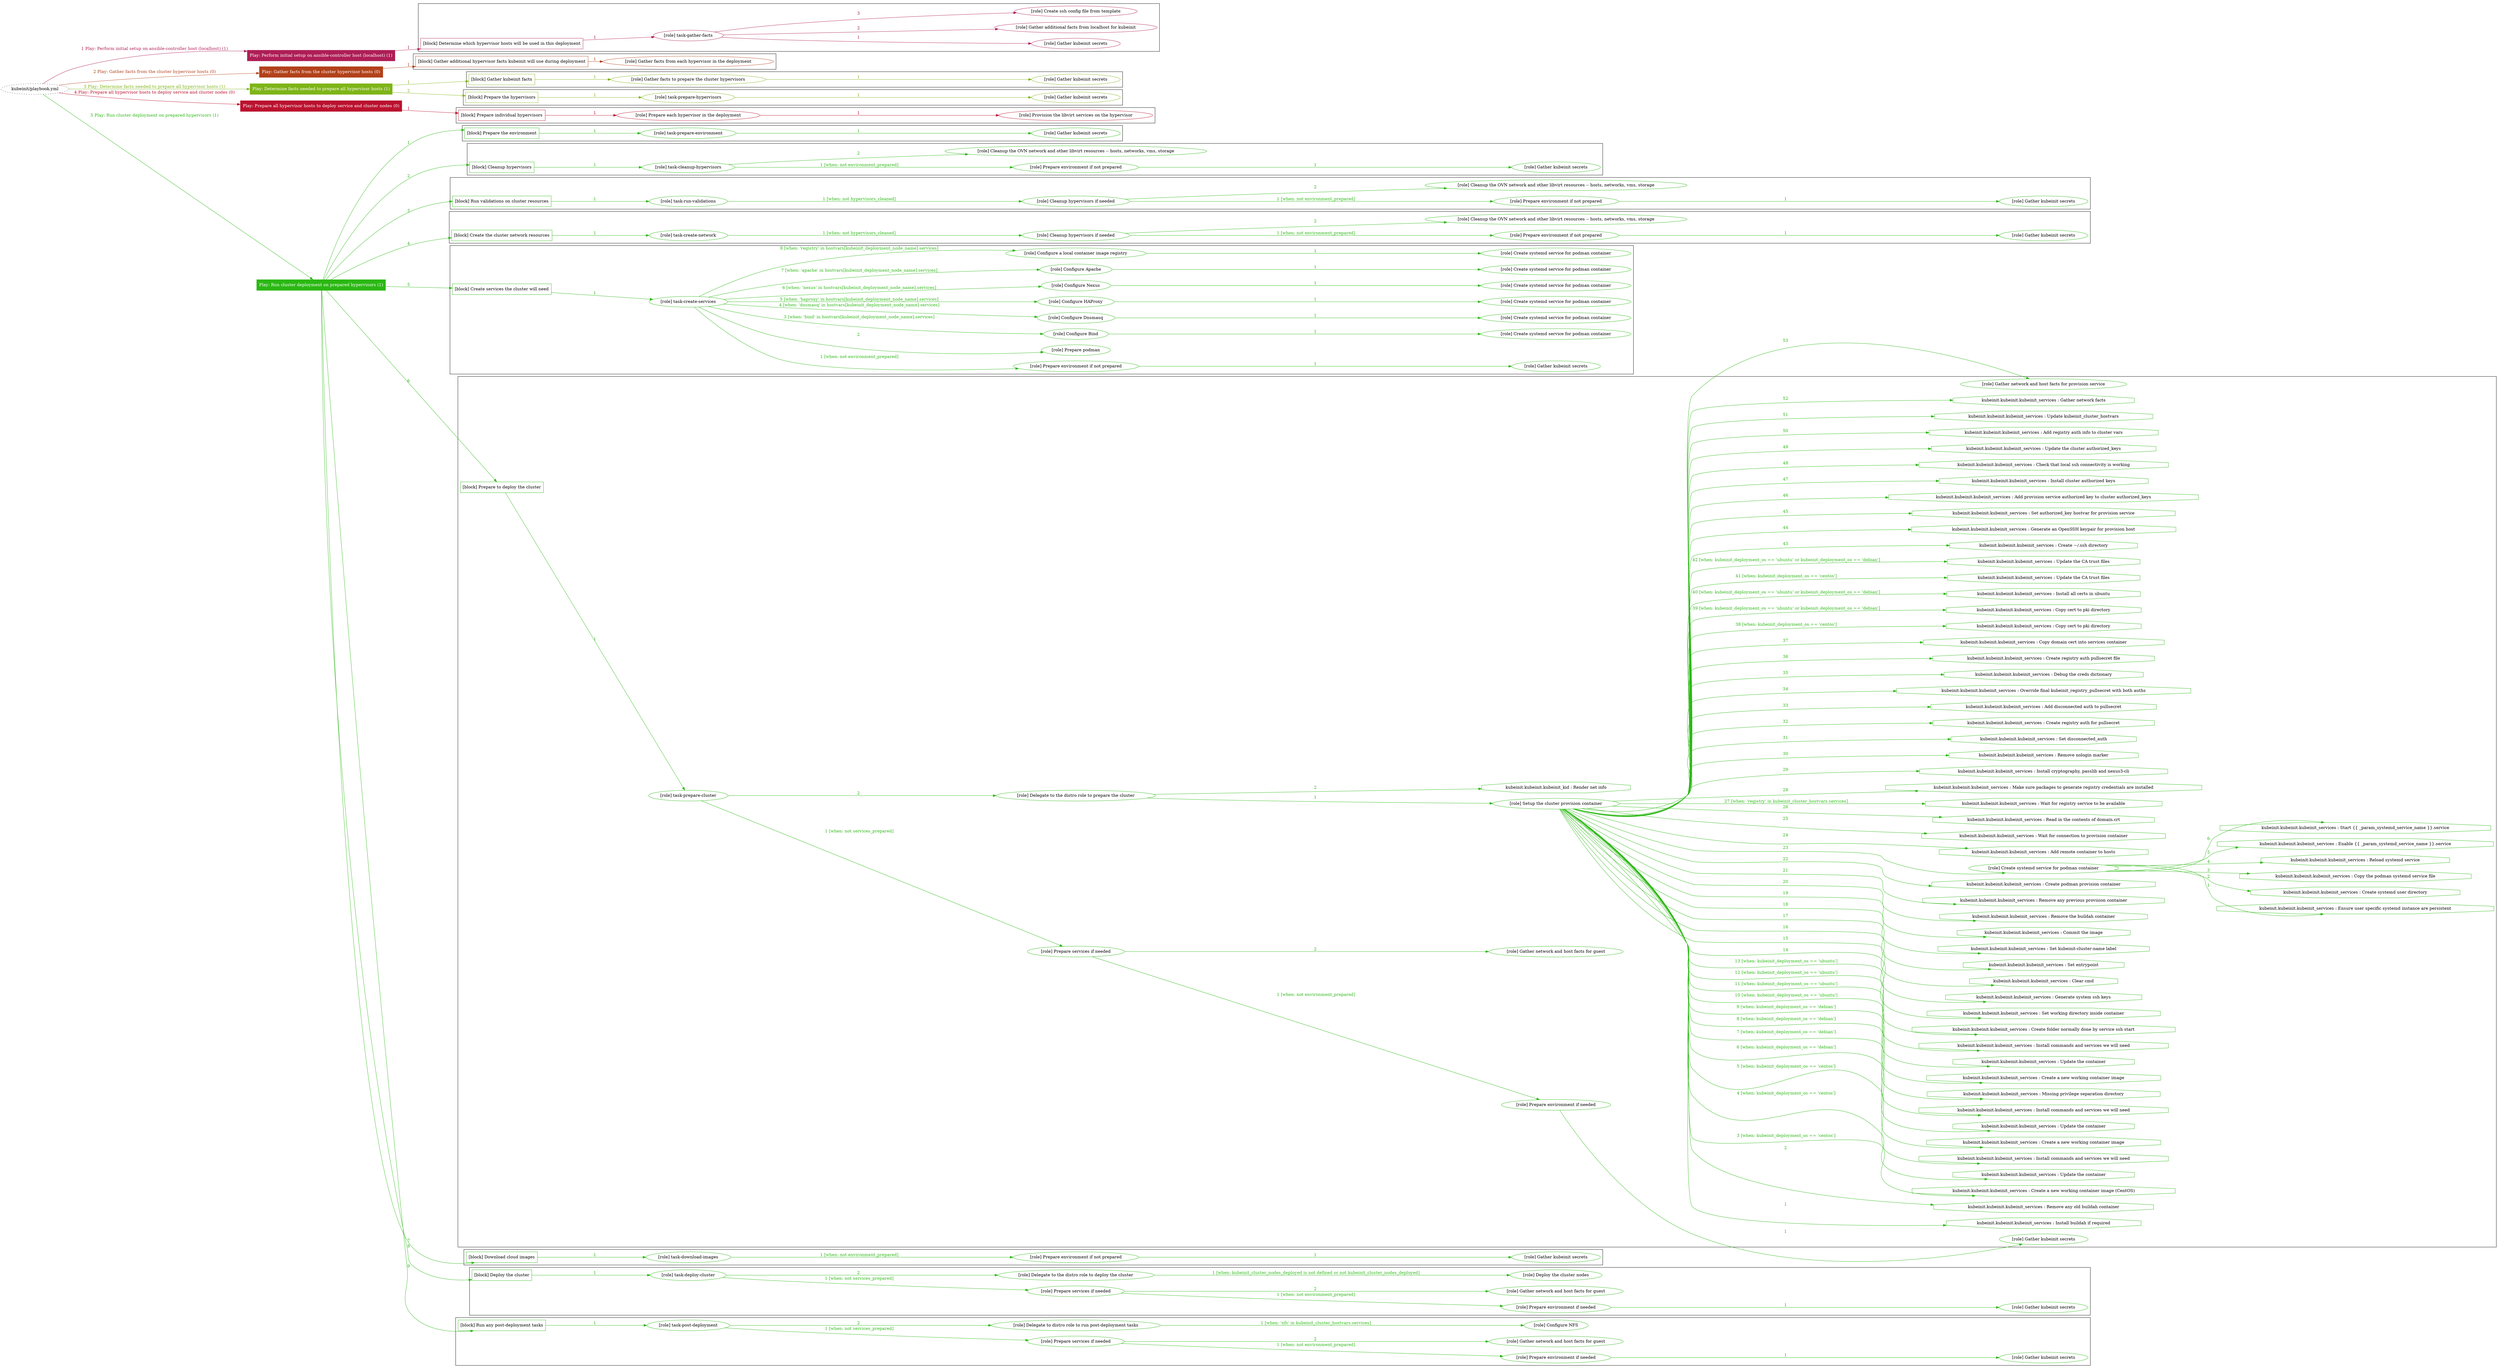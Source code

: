 digraph {
	graph [concentrate=true ordering=in rankdir=LR ratio=fill]
	edge [esep=5 sep=10]
	"kubeinit/playbook.yml" [URL="/home/runner/work/kubeinit/kubeinit/kubeinit/playbook.yml" id=playbook_9a3e9797 style=dotted]
	"kubeinit/playbook.yml" -> play_ae442689 [label="1 Play: Perform initial setup on ansible-controller host (localhost) (1)" color="#ae1e56" fontcolor="#ae1e56" id=edge_play_ae442689 labeltooltip="1 Play: Perform initial setup on ansible-controller host (localhost) (1)" tooltip="1 Play: Perform initial setup on ansible-controller host (localhost) (1)"]
	subgraph "Play: Perform initial setup on ansible-controller host (localhost) (1)" {
		play_ae442689 [label="Play: Perform initial setup on ansible-controller host (localhost) (1)" URL="/home/runner/work/kubeinit/kubeinit/kubeinit/playbook.yml" color="#ae1e56" fontcolor="#ffffff" id=play_ae442689 shape=box style=filled tooltip=localhost]
		play_ae442689 -> block_1857d3a8 [label=1 color="#ae1e56" fontcolor="#ae1e56" id=edge_block_1857d3a8 labeltooltip=1 tooltip=1]
		subgraph cluster_block_1857d3a8 {
			block_1857d3a8 [label="[block] Determine which hypervisor hosts will be used in this deployment" URL="/home/runner/work/kubeinit/kubeinit/kubeinit/playbook.yml" color="#ae1e56" id=block_1857d3a8 labeltooltip="Determine which hypervisor hosts will be used in this deployment" shape=box tooltip="Determine which hypervisor hosts will be used in this deployment"]
			block_1857d3a8 -> role_921d3499 [label="1 " color="#ae1e56" fontcolor="#ae1e56" id=edge_role_921d3499 labeltooltip="1 " tooltip="1 "]
			subgraph "task-gather-facts" {
				role_921d3499 [label="[role] task-gather-facts" URL="/home/runner/work/kubeinit/kubeinit/kubeinit/playbook.yml" color="#ae1e56" id=role_921d3499 tooltip="task-gather-facts"]
				role_921d3499 -> role_42094232 [label="1 " color="#ae1e56" fontcolor="#ae1e56" id=edge_role_42094232 labeltooltip="1 " tooltip="1 "]
				subgraph "Gather kubeinit secrets" {
					role_42094232 [label="[role] Gather kubeinit secrets" URL="/home/runner/.ansible/collections/ansible_collections/kubeinit/kubeinit/roles/kubeinit_prepare/tasks/build_hypervisors_group.yml" color="#ae1e56" id=role_42094232 tooltip="Gather kubeinit secrets"]
				}
				role_921d3499 -> role_12de5e47 [label="2 " color="#ae1e56" fontcolor="#ae1e56" id=edge_role_12de5e47 labeltooltip="2 " tooltip="2 "]
				subgraph "Gather additional facts from localhost for kubeinit" {
					role_12de5e47 [label="[role] Gather additional facts from localhost for kubeinit" URL="/home/runner/.ansible/collections/ansible_collections/kubeinit/kubeinit/roles/kubeinit_prepare/tasks/build_hypervisors_group.yml" color="#ae1e56" id=role_12de5e47 tooltip="Gather additional facts from localhost for kubeinit"]
				}
				role_921d3499 -> role_7946c4a6 [label="3 " color="#ae1e56" fontcolor="#ae1e56" id=edge_role_7946c4a6 labeltooltip="3 " tooltip="3 "]
				subgraph "Create ssh config file from template" {
					role_7946c4a6 [label="[role] Create ssh config file from template" URL="/home/runner/.ansible/collections/ansible_collections/kubeinit/kubeinit/roles/kubeinit_prepare/tasks/build_hypervisors_group.yml" color="#ae1e56" id=role_7946c4a6 tooltip="Create ssh config file from template"]
				}
			}
		}
	}
	"kubeinit/playbook.yml" -> play_d21beb8a [label="2 Play: Gather facts from the cluster hypervisor hosts (0)" color="#b2411a" fontcolor="#b2411a" id=edge_play_d21beb8a labeltooltip="2 Play: Gather facts from the cluster hypervisor hosts (0)" tooltip="2 Play: Gather facts from the cluster hypervisor hosts (0)"]
	subgraph "Play: Gather facts from the cluster hypervisor hosts (0)" {
		play_d21beb8a [label="Play: Gather facts from the cluster hypervisor hosts (0)" URL="/home/runner/work/kubeinit/kubeinit/kubeinit/playbook.yml" color="#b2411a" fontcolor="#ffffff" id=play_d21beb8a shape=box style=filled tooltip="Play: Gather facts from the cluster hypervisor hosts (0)"]
		play_d21beb8a -> block_fa56836f [label=1 color="#b2411a" fontcolor="#b2411a" id=edge_block_fa56836f labeltooltip=1 tooltip=1]
		subgraph cluster_block_fa56836f {
			block_fa56836f [label="[block] Gather additional hypervisor facts kubeinit will use during deployment" URL="/home/runner/work/kubeinit/kubeinit/kubeinit/playbook.yml" color="#b2411a" id=block_fa56836f labeltooltip="Gather additional hypervisor facts kubeinit will use during deployment" shape=box tooltip="Gather additional hypervisor facts kubeinit will use during deployment"]
			block_fa56836f -> role_78005138 [label="1 " color="#b2411a" fontcolor="#b2411a" id=edge_role_78005138 labeltooltip="1 " tooltip="1 "]
			subgraph "Gather facts from each hypervisor in the deployment" {
				role_78005138 [label="[role] Gather facts from each hypervisor in the deployment" URL="/home/runner/work/kubeinit/kubeinit/kubeinit/playbook.yml" color="#b2411a" id=role_78005138 tooltip="Gather facts from each hypervisor in the deployment"]
			}
		}
	}
	"kubeinit/playbook.yml" -> play_b221d236 [label="3 Play: Determine facts needed to prepare all hypervisor hosts (1)" color="#7eb418" fontcolor="#7eb418" id=edge_play_b221d236 labeltooltip="3 Play: Determine facts needed to prepare all hypervisor hosts (1)" tooltip="3 Play: Determine facts needed to prepare all hypervisor hosts (1)"]
	subgraph "Play: Determine facts needed to prepare all hypervisor hosts (1)" {
		play_b221d236 [label="Play: Determine facts needed to prepare all hypervisor hosts (1)" URL="/home/runner/work/kubeinit/kubeinit/kubeinit/playbook.yml" color="#7eb418" fontcolor="#ffffff" id=play_b221d236 shape=box style=filled tooltip=localhost]
		play_b221d236 -> block_3694477f [label=1 color="#7eb418" fontcolor="#7eb418" id=edge_block_3694477f labeltooltip=1 tooltip=1]
		subgraph cluster_block_3694477f {
			block_3694477f [label="[block] Gather kubeinit facts" URL="/home/runner/work/kubeinit/kubeinit/kubeinit/playbook.yml" color="#7eb418" id=block_3694477f labeltooltip="Gather kubeinit facts" shape=box tooltip="Gather kubeinit facts"]
			block_3694477f -> role_b3257b26 [label="1 " color="#7eb418" fontcolor="#7eb418" id=edge_role_b3257b26 labeltooltip="1 " tooltip="1 "]
			subgraph "Gather facts to prepare the cluster hypervisors" {
				role_b3257b26 [label="[role] Gather facts to prepare the cluster hypervisors" URL="/home/runner/work/kubeinit/kubeinit/kubeinit/playbook.yml" color="#7eb418" id=role_b3257b26 tooltip="Gather facts to prepare the cluster hypervisors"]
				role_b3257b26 -> role_d08962a0 [label="1 " color="#7eb418" fontcolor="#7eb418" id=edge_role_d08962a0 labeltooltip="1 " tooltip="1 "]
				subgraph "Gather kubeinit secrets" {
					role_d08962a0 [label="[role] Gather kubeinit secrets" URL="/home/runner/.ansible/collections/ansible_collections/kubeinit/kubeinit/roles/kubeinit_prepare/tasks/gather_kubeinit_facts.yml" color="#7eb418" id=role_d08962a0 tooltip="Gather kubeinit secrets"]
				}
			}
		}
		play_b221d236 -> block_1199cfb4 [label=2 color="#7eb418" fontcolor="#7eb418" id=edge_block_1199cfb4 labeltooltip=2 tooltip=2]
		subgraph cluster_block_1199cfb4 {
			block_1199cfb4 [label="[block] Prepare the hypervisors" URL="/home/runner/work/kubeinit/kubeinit/kubeinit/playbook.yml" color="#7eb418" id=block_1199cfb4 labeltooltip="Prepare the hypervisors" shape=box tooltip="Prepare the hypervisors"]
			block_1199cfb4 -> role_acacb7c0 [label="1 " color="#7eb418" fontcolor="#7eb418" id=edge_role_acacb7c0 labeltooltip="1 " tooltip="1 "]
			subgraph "task-prepare-hypervisors" {
				role_acacb7c0 [label="[role] task-prepare-hypervisors" URL="/home/runner/work/kubeinit/kubeinit/kubeinit/playbook.yml" color="#7eb418" id=role_acacb7c0 tooltip="task-prepare-hypervisors"]
				role_acacb7c0 -> role_0999c579 [label="1 " color="#7eb418" fontcolor="#7eb418" id=edge_role_0999c579 labeltooltip="1 " tooltip="1 "]
				subgraph "Gather kubeinit secrets" {
					role_0999c579 [label="[role] Gather kubeinit secrets" URL="/home/runner/.ansible/collections/ansible_collections/kubeinit/kubeinit/roles/kubeinit_prepare/tasks/gather_kubeinit_facts.yml" color="#7eb418" id=role_0999c579 tooltip="Gather kubeinit secrets"]
				}
			}
		}
	}
	"kubeinit/playbook.yml" -> play_aa630931 [label="4 Play: Prepare all hypervisor hosts to deploy service and cluster nodes (0)" color="#bb112e" fontcolor="#bb112e" id=edge_play_aa630931 labeltooltip="4 Play: Prepare all hypervisor hosts to deploy service and cluster nodes (0)" tooltip="4 Play: Prepare all hypervisor hosts to deploy service and cluster nodes (0)"]
	subgraph "Play: Prepare all hypervisor hosts to deploy service and cluster nodes (0)" {
		play_aa630931 [label="Play: Prepare all hypervisor hosts to deploy service and cluster nodes (0)" URL="/home/runner/work/kubeinit/kubeinit/kubeinit/playbook.yml" color="#bb112e" fontcolor="#ffffff" id=play_aa630931 shape=box style=filled tooltip="Play: Prepare all hypervisor hosts to deploy service and cluster nodes (0)"]
		play_aa630931 -> block_5b57b2ea [label=1 color="#bb112e" fontcolor="#bb112e" id=edge_block_5b57b2ea labeltooltip=1 tooltip=1]
		subgraph cluster_block_5b57b2ea {
			block_5b57b2ea [label="[block] Prepare individual hypervisors" URL="/home/runner/work/kubeinit/kubeinit/kubeinit/playbook.yml" color="#bb112e" id=block_5b57b2ea labeltooltip="Prepare individual hypervisors" shape=box tooltip="Prepare individual hypervisors"]
			block_5b57b2ea -> role_348f8e97 [label="1 " color="#bb112e" fontcolor="#bb112e" id=edge_role_348f8e97 labeltooltip="1 " tooltip="1 "]
			subgraph "Prepare each hypervisor in the deployment" {
				role_348f8e97 [label="[role] Prepare each hypervisor in the deployment" URL="/home/runner/work/kubeinit/kubeinit/kubeinit/playbook.yml" color="#bb112e" id=role_348f8e97 tooltip="Prepare each hypervisor in the deployment"]
				role_348f8e97 -> role_1bc97fbb [label="1 " color="#bb112e" fontcolor="#bb112e" id=edge_role_1bc97fbb labeltooltip="1 " tooltip="1 "]
				subgraph "Provision the libvirt services on the hypervisor" {
					role_1bc97fbb [label="[role] Provision the libvirt services on the hypervisor" URL="/home/runner/.ansible/collections/ansible_collections/kubeinit/kubeinit/roles/kubeinit_prepare/tasks/prepare_hypervisor.yml" color="#bb112e" id=role_1bc97fbb tooltip="Provision the libvirt services on the hypervisor"]
				}
			}
		}
	}
	"kubeinit/playbook.yml" -> play_73cdea4b [label="5 Play: Run cluster deployment on prepared hypervisors (1)" color="#2bb814" fontcolor="#2bb814" id=edge_play_73cdea4b labeltooltip="5 Play: Run cluster deployment on prepared hypervisors (1)" tooltip="5 Play: Run cluster deployment on prepared hypervisors (1)"]
	subgraph "Play: Run cluster deployment on prepared hypervisors (1)" {
		play_73cdea4b [label="Play: Run cluster deployment on prepared hypervisors (1)" URL="/home/runner/work/kubeinit/kubeinit/kubeinit/playbook.yml" color="#2bb814" fontcolor="#ffffff" id=play_73cdea4b shape=box style=filled tooltip=localhost]
		play_73cdea4b -> block_5d447f4f [label=1 color="#2bb814" fontcolor="#2bb814" id=edge_block_5d447f4f labeltooltip=1 tooltip=1]
		subgraph cluster_block_5d447f4f {
			block_5d447f4f [label="[block] Prepare the environment" URL="/home/runner/work/kubeinit/kubeinit/kubeinit/playbook.yml" color="#2bb814" id=block_5d447f4f labeltooltip="Prepare the environment" shape=box tooltip="Prepare the environment"]
			block_5d447f4f -> role_83679abe [label="1 " color="#2bb814" fontcolor="#2bb814" id=edge_role_83679abe labeltooltip="1 " tooltip="1 "]
			subgraph "task-prepare-environment" {
				role_83679abe [label="[role] task-prepare-environment" URL="/home/runner/work/kubeinit/kubeinit/kubeinit/playbook.yml" color="#2bb814" id=role_83679abe tooltip="task-prepare-environment"]
				role_83679abe -> role_54da4b06 [label="1 " color="#2bb814" fontcolor="#2bb814" id=edge_role_54da4b06 labeltooltip="1 " tooltip="1 "]
				subgraph "Gather kubeinit secrets" {
					role_54da4b06 [label="[role] Gather kubeinit secrets" URL="/home/runner/.ansible/collections/ansible_collections/kubeinit/kubeinit/roles/kubeinit_prepare/tasks/gather_kubeinit_facts.yml" color="#2bb814" id=role_54da4b06 tooltip="Gather kubeinit secrets"]
				}
			}
		}
		play_73cdea4b -> block_90ea8a03 [label=2 color="#2bb814" fontcolor="#2bb814" id=edge_block_90ea8a03 labeltooltip=2 tooltip=2]
		subgraph cluster_block_90ea8a03 {
			block_90ea8a03 [label="[block] Cleanup hypervisors" URL="/home/runner/work/kubeinit/kubeinit/kubeinit/playbook.yml" color="#2bb814" id=block_90ea8a03 labeltooltip="Cleanup hypervisors" shape=box tooltip="Cleanup hypervisors"]
			block_90ea8a03 -> role_4c91b8be [label="1 " color="#2bb814" fontcolor="#2bb814" id=edge_role_4c91b8be labeltooltip="1 " tooltip="1 "]
			subgraph "task-cleanup-hypervisors" {
				role_4c91b8be [label="[role] task-cleanup-hypervisors" URL="/home/runner/work/kubeinit/kubeinit/kubeinit/playbook.yml" color="#2bb814" id=role_4c91b8be tooltip="task-cleanup-hypervisors"]
				role_4c91b8be -> role_1c0cfeb0 [label="1 [when: not environment_prepared]" color="#2bb814" fontcolor="#2bb814" id=edge_role_1c0cfeb0 labeltooltip="1 [when: not environment_prepared]" tooltip="1 [when: not environment_prepared]"]
				subgraph "Prepare environment if not prepared" {
					role_1c0cfeb0 [label="[role] Prepare environment if not prepared" URL="/home/runner/.ansible/collections/ansible_collections/kubeinit/kubeinit/roles/kubeinit_prepare/tasks/cleanup_hypervisors.yml" color="#2bb814" id=role_1c0cfeb0 tooltip="Prepare environment if not prepared"]
					role_1c0cfeb0 -> role_faaa8884 [label="1 " color="#2bb814" fontcolor="#2bb814" id=edge_role_faaa8884 labeltooltip="1 " tooltip="1 "]
					subgraph "Gather kubeinit secrets" {
						role_faaa8884 [label="[role] Gather kubeinit secrets" URL="/home/runner/.ansible/collections/ansible_collections/kubeinit/kubeinit/roles/kubeinit_prepare/tasks/gather_kubeinit_facts.yml" color="#2bb814" id=role_faaa8884 tooltip="Gather kubeinit secrets"]
					}
				}
				role_4c91b8be -> role_2730f1d1 [label="2 " color="#2bb814" fontcolor="#2bb814" id=edge_role_2730f1d1 labeltooltip="2 " tooltip="2 "]
				subgraph "Cleanup the OVN network and other libvirt resources -- hosts, networks, vms, storage" {
					role_2730f1d1 [label="[role] Cleanup the OVN network and other libvirt resources -- hosts, networks, vms, storage" URL="/home/runner/.ansible/collections/ansible_collections/kubeinit/kubeinit/roles/kubeinit_prepare/tasks/cleanup_hypervisors.yml" color="#2bb814" id=role_2730f1d1 tooltip="Cleanup the OVN network and other libvirt resources -- hosts, networks, vms, storage"]
				}
			}
		}
		play_73cdea4b -> block_af28be20 [label=3 color="#2bb814" fontcolor="#2bb814" id=edge_block_af28be20 labeltooltip=3 tooltip=3]
		subgraph cluster_block_af28be20 {
			block_af28be20 [label="[block] Run validations on cluster resources" URL="/home/runner/work/kubeinit/kubeinit/kubeinit/playbook.yml" color="#2bb814" id=block_af28be20 labeltooltip="Run validations on cluster resources" shape=box tooltip="Run validations on cluster resources"]
			block_af28be20 -> role_781a73b2 [label="1 " color="#2bb814" fontcolor="#2bb814" id=edge_role_781a73b2 labeltooltip="1 " tooltip="1 "]
			subgraph "task-run-validations" {
				role_781a73b2 [label="[role] task-run-validations" URL="/home/runner/work/kubeinit/kubeinit/kubeinit/playbook.yml" color="#2bb814" id=role_781a73b2 tooltip="task-run-validations"]
				role_781a73b2 -> role_11c8f9fc [label="1 [when: not hypervisors_cleaned]" color="#2bb814" fontcolor="#2bb814" id=edge_role_11c8f9fc labeltooltip="1 [when: not hypervisors_cleaned]" tooltip="1 [when: not hypervisors_cleaned]"]
				subgraph "Cleanup hypervisors if needed" {
					role_11c8f9fc [label="[role] Cleanup hypervisors if needed" URL="/home/runner/.ansible/collections/ansible_collections/kubeinit/kubeinit/roles/kubeinit_validations/tasks/main.yml" color="#2bb814" id=role_11c8f9fc tooltip="Cleanup hypervisors if needed"]
					role_11c8f9fc -> role_941aed0d [label="1 [when: not environment_prepared]" color="#2bb814" fontcolor="#2bb814" id=edge_role_941aed0d labeltooltip="1 [when: not environment_prepared]" tooltip="1 [when: not environment_prepared]"]
					subgraph "Prepare environment if not prepared" {
						role_941aed0d [label="[role] Prepare environment if not prepared" URL="/home/runner/.ansible/collections/ansible_collections/kubeinit/kubeinit/roles/kubeinit_prepare/tasks/cleanup_hypervisors.yml" color="#2bb814" id=role_941aed0d tooltip="Prepare environment if not prepared"]
						role_941aed0d -> role_d531f507 [label="1 " color="#2bb814" fontcolor="#2bb814" id=edge_role_d531f507 labeltooltip="1 " tooltip="1 "]
						subgraph "Gather kubeinit secrets" {
							role_d531f507 [label="[role] Gather kubeinit secrets" URL="/home/runner/.ansible/collections/ansible_collections/kubeinit/kubeinit/roles/kubeinit_prepare/tasks/gather_kubeinit_facts.yml" color="#2bb814" id=role_d531f507 tooltip="Gather kubeinit secrets"]
						}
					}
					role_11c8f9fc -> role_257d37be [label="2 " color="#2bb814" fontcolor="#2bb814" id=edge_role_257d37be labeltooltip="2 " tooltip="2 "]
					subgraph "Cleanup the OVN network and other libvirt resources -- hosts, networks, vms, storage" {
						role_257d37be [label="[role] Cleanup the OVN network and other libvirt resources -- hosts, networks, vms, storage" URL="/home/runner/.ansible/collections/ansible_collections/kubeinit/kubeinit/roles/kubeinit_prepare/tasks/cleanup_hypervisors.yml" color="#2bb814" id=role_257d37be tooltip="Cleanup the OVN network and other libvirt resources -- hosts, networks, vms, storage"]
					}
				}
			}
		}
		play_73cdea4b -> block_825cd37e [label=4 color="#2bb814" fontcolor="#2bb814" id=edge_block_825cd37e labeltooltip=4 tooltip=4]
		subgraph cluster_block_825cd37e {
			block_825cd37e [label="[block] Create the cluster network resources" URL="/home/runner/work/kubeinit/kubeinit/kubeinit/playbook.yml" color="#2bb814" id=block_825cd37e labeltooltip="Create the cluster network resources" shape=box tooltip="Create the cluster network resources"]
			block_825cd37e -> role_21a2fd4d [label="1 " color="#2bb814" fontcolor="#2bb814" id=edge_role_21a2fd4d labeltooltip="1 " tooltip="1 "]
			subgraph "task-create-network" {
				role_21a2fd4d [label="[role] task-create-network" URL="/home/runner/work/kubeinit/kubeinit/kubeinit/playbook.yml" color="#2bb814" id=role_21a2fd4d tooltip="task-create-network"]
				role_21a2fd4d -> role_11e38fa8 [label="1 [when: not hypervisors_cleaned]" color="#2bb814" fontcolor="#2bb814" id=edge_role_11e38fa8 labeltooltip="1 [when: not hypervisors_cleaned]" tooltip="1 [when: not hypervisors_cleaned]"]
				subgraph "Cleanup hypervisors if needed" {
					role_11e38fa8 [label="[role] Cleanup hypervisors if needed" URL="/home/runner/.ansible/collections/ansible_collections/kubeinit/kubeinit/roles/kubeinit_libvirt/tasks/create_network.yml" color="#2bb814" id=role_11e38fa8 tooltip="Cleanup hypervisors if needed"]
					role_11e38fa8 -> role_42e7fe1d [label="1 [when: not environment_prepared]" color="#2bb814" fontcolor="#2bb814" id=edge_role_42e7fe1d labeltooltip="1 [when: not environment_prepared]" tooltip="1 [when: not environment_prepared]"]
					subgraph "Prepare environment if not prepared" {
						role_42e7fe1d [label="[role] Prepare environment if not prepared" URL="/home/runner/.ansible/collections/ansible_collections/kubeinit/kubeinit/roles/kubeinit_prepare/tasks/cleanup_hypervisors.yml" color="#2bb814" id=role_42e7fe1d tooltip="Prepare environment if not prepared"]
						role_42e7fe1d -> role_999bd81b [label="1 " color="#2bb814" fontcolor="#2bb814" id=edge_role_999bd81b labeltooltip="1 " tooltip="1 "]
						subgraph "Gather kubeinit secrets" {
							role_999bd81b [label="[role] Gather kubeinit secrets" URL="/home/runner/.ansible/collections/ansible_collections/kubeinit/kubeinit/roles/kubeinit_prepare/tasks/gather_kubeinit_facts.yml" color="#2bb814" id=role_999bd81b tooltip="Gather kubeinit secrets"]
						}
					}
					role_11e38fa8 -> role_a05db675 [label="2 " color="#2bb814" fontcolor="#2bb814" id=edge_role_a05db675 labeltooltip="2 " tooltip="2 "]
					subgraph "Cleanup the OVN network and other libvirt resources -- hosts, networks, vms, storage" {
						role_a05db675 [label="[role] Cleanup the OVN network and other libvirt resources -- hosts, networks, vms, storage" URL="/home/runner/.ansible/collections/ansible_collections/kubeinit/kubeinit/roles/kubeinit_prepare/tasks/cleanup_hypervisors.yml" color="#2bb814" id=role_a05db675 tooltip="Cleanup the OVN network and other libvirt resources -- hosts, networks, vms, storage"]
					}
				}
			}
		}
		play_73cdea4b -> block_6b4de409 [label=5 color="#2bb814" fontcolor="#2bb814" id=edge_block_6b4de409 labeltooltip=5 tooltip=5]
		subgraph cluster_block_6b4de409 {
			block_6b4de409 [label="[block] Create services the cluster will need" URL="/home/runner/work/kubeinit/kubeinit/kubeinit/playbook.yml" color="#2bb814" id=block_6b4de409 labeltooltip="Create services the cluster will need" shape=box tooltip="Create services the cluster will need"]
			block_6b4de409 -> role_238e23e9 [label="1 " color="#2bb814" fontcolor="#2bb814" id=edge_role_238e23e9 labeltooltip="1 " tooltip="1 "]
			subgraph "task-create-services" {
				role_238e23e9 [label="[role] task-create-services" URL="/home/runner/work/kubeinit/kubeinit/kubeinit/playbook.yml" color="#2bb814" id=role_238e23e9 tooltip="task-create-services"]
				role_238e23e9 -> role_37e4f458 [label="1 [when: not environment_prepared]" color="#2bb814" fontcolor="#2bb814" id=edge_role_37e4f458 labeltooltip="1 [when: not environment_prepared]" tooltip="1 [when: not environment_prepared]"]
				subgraph "Prepare environment if not prepared" {
					role_37e4f458 [label="[role] Prepare environment if not prepared" URL="/home/runner/.ansible/collections/ansible_collections/kubeinit/kubeinit/roles/kubeinit_services/tasks/main.yml" color="#2bb814" id=role_37e4f458 tooltip="Prepare environment if not prepared"]
					role_37e4f458 -> role_424b51f8 [label="1 " color="#2bb814" fontcolor="#2bb814" id=edge_role_424b51f8 labeltooltip="1 " tooltip="1 "]
					subgraph "Gather kubeinit secrets" {
						role_424b51f8 [label="[role] Gather kubeinit secrets" URL="/home/runner/.ansible/collections/ansible_collections/kubeinit/kubeinit/roles/kubeinit_prepare/tasks/gather_kubeinit_facts.yml" color="#2bb814" id=role_424b51f8 tooltip="Gather kubeinit secrets"]
					}
				}
				role_238e23e9 -> role_e4c6643c [label="2 " color="#2bb814" fontcolor="#2bb814" id=edge_role_e4c6643c labeltooltip="2 " tooltip="2 "]
				subgraph "Prepare podman" {
					role_e4c6643c [label="[role] Prepare podman" URL="/home/runner/.ansible/collections/ansible_collections/kubeinit/kubeinit/roles/kubeinit_services/tasks/00_create_service_pod.yml" color="#2bb814" id=role_e4c6643c tooltip="Prepare podman"]
				}
				role_238e23e9 -> role_9758a594 [label="3 [when: 'bind' in hostvars[kubeinit_deployment_node_name].services]" color="#2bb814" fontcolor="#2bb814" id=edge_role_9758a594 labeltooltip="3 [when: 'bind' in hostvars[kubeinit_deployment_node_name].services]" tooltip="3 [when: 'bind' in hostvars[kubeinit_deployment_node_name].services]"]
				subgraph "Configure Bind" {
					role_9758a594 [label="[role] Configure Bind" URL="/home/runner/.ansible/collections/ansible_collections/kubeinit/kubeinit/roles/kubeinit_services/tasks/start_services_containers.yml" color="#2bb814" id=role_9758a594 tooltip="Configure Bind"]
					role_9758a594 -> role_8f5086c6 [label="1 " color="#2bb814" fontcolor="#2bb814" id=edge_role_8f5086c6 labeltooltip="1 " tooltip="1 "]
					subgraph "Create systemd service for podman container" {
						role_8f5086c6 [label="[role] Create systemd service for podman container" URL="/home/runner/.ansible/collections/ansible_collections/kubeinit/kubeinit/roles/kubeinit_bind/tasks/main.yml" color="#2bb814" id=role_8f5086c6 tooltip="Create systemd service for podman container"]
					}
				}
				role_238e23e9 -> role_40af5744 [label="4 [when: 'dnsmasq' in hostvars[kubeinit_deployment_node_name].services]" color="#2bb814" fontcolor="#2bb814" id=edge_role_40af5744 labeltooltip="4 [when: 'dnsmasq' in hostvars[kubeinit_deployment_node_name].services]" tooltip="4 [when: 'dnsmasq' in hostvars[kubeinit_deployment_node_name].services]"]
				subgraph "Configure Dnsmasq" {
					role_40af5744 [label="[role] Configure Dnsmasq" URL="/home/runner/.ansible/collections/ansible_collections/kubeinit/kubeinit/roles/kubeinit_services/tasks/start_services_containers.yml" color="#2bb814" id=role_40af5744 tooltip="Configure Dnsmasq"]
					role_40af5744 -> role_874319a3 [label="1 " color="#2bb814" fontcolor="#2bb814" id=edge_role_874319a3 labeltooltip="1 " tooltip="1 "]
					subgraph "Create systemd service for podman container" {
						role_874319a3 [label="[role] Create systemd service for podman container" URL="/home/runner/.ansible/collections/ansible_collections/kubeinit/kubeinit/roles/kubeinit_dnsmasq/tasks/main.yml" color="#2bb814" id=role_874319a3 tooltip="Create systemd service for podman container"]
					}
				}
				role_238e23e9 -> role_1b6e295b [label="5 [when: 'haproxy' in hostvars[kubeinit_deployment_node_name].services]" color="#2bb814" fontcolor="#2bb814" id=edge_role_1b6e295b labeltooltip="5 [when: 'haproxy' in hostvars[kubeinit_deployment_node_name].services]" tooltip="5 [when: 'haproxy' in hostvars[kubeinit_deployment_node_name].services]"]
				subgraph "Configure HAProxy" {
					role_1b6e295b [label="[role] Configure HAProxy" URL="/home/runner/.ansible/collections/ansible_collections/kubeinit/kubeinit/roles/kubeinit_services/tasks/start_services_containers.yml" color="#2bb814" id=role_1b6e295b tooltip="Configure HAProxy"]
					role_1b6e295b -> role_30b19a65 [label="1 " color="#2bb814" fontcolor="#2bb814" id=edge_role_30b19a65 labeltooltip="1 " tooltip="1 "]
					subgraph "Create systemd service for podman container" {
						role_30b19a65 [label="[role] Create systemd service for podman container" URL="/home/runner/.ansible/collections/ansible_collections/kubeinit/kubeinit/roles/kubeinit_haproxy/tasks/main.yml" color="#2bb814" id=role_30b19a65 tooltip="Create systemd service for podman container"]
					}
				}
				role_238e23e9 -> role_f0333707 [label="6 [when: 'nexus' in hostvars[kubeinit_deployment_node_name].services]" color="#2bb814" fontcolor="#2bb814" id=edge_role_f0333707 labeltooltip="6 [when: 'nexus' in hostvars[kubeinit_deployment_node_name].services]" tooltip="6 [when: 'nexus' in hostvars[kubeinit_deployment_node_name].services]"]
				subgraph "Configure Nexus" {
					role_f0333707 [label="[role] Configure Nexus" URL="/home/runner/.ansible/collections/ansible_collections/kubeinit/kubeinit/roles/kubeinit_services/tasks/start_services_containers.yml" color="#2bb814" id=role_f0333707 tooltip="Configure Nexus"]
					role_f0333707 -> role_b38f2ed7 [label="1 " color="#2bb814" fontcolor="#2bb814" id=edge_role_b38f2ed7 labeltooltip="1 " tooltip="1 "]
					subgraph "Create systemd service for podman container" {
						role_b38f2ed7 [label="[role] Create systemd service for podman container" URL="/home/runner/.ansible/collections/ansible_collections/kubeinit/kubeinit/roles/kubeinit_nexus/tasks/main.yml" color="#2bb814" id=role_b38f2ed7 tooltip="Create systemd service for podman container"]
					}
				}
				role_238e23e9 -> role_b1822be2 [label="7 [when: 'apache' in hostvars[kubeinit_deployment_node_name].services]" color="#2bb814" fontcolor="#2bb814" id=edge_role_b1822be2 labeltooltip="7 [when: 'apache' in hostvars[kubeinit_deployment_node_name].services]" tooltip="7 [when: 'apache' in hostvars[kubeinit_deployment_node_name].services]"]
				subgraph "Configure Apache" {
					role_b1822be2 [label="[role] Configure Apache" URL="/home/runner/.ansible/collections/ansible_collections/kubeinit/kubeinit/roles/kubeinit_services/tasks/start_services_containers.yml" color="#2bb814" id=role_b1822be2 tooltip="Configure Apache"]
					role_b1822be2 -> role_b1cad019 [label="1 " color="#2bb814" fontcolor="#2bb814" id=edge_role_b1cad019 labeltooltip="1 " tooltip="1 "]
					subgraph "Create systemd service for podman container" {
						role_b1cad019 [label="[role] Create systemd service for podman container" URL="/home/runner/.ansible/collections/ansible_collections/kubeinit/kubeinit/roles/kubeinit_apache/tasks/main.yml" color="#2bb814" id=role_b1cad019 tooltip="Create systemd service for podman container"]
					}
				}
				role_238e23e9 -> role_9275c500 [label="8 [when: 'registry' in hostvars[kubeinit_deployment_node_name].services]" color="#2bb814" fontcolor="#2bb814" id=edge_role_9275c500 labeltooltip="8 [when: 'registry' in hostvars[kubeinit_deployment_node_name].services]" tooltip="8 [when: 'registry' in hostvars[kubeinit_deployment_node_name].services]"]
				subgraph "Configure a local container image registry" {
					role_9275c500 [label="[role] Configure a local container image registry" URL="/home/runner/.ansible/collections/ansible_collections/kubeinit/kubeinit/roles/kubeinit_services/tasks/start_services_containers.yml" color="#2bb814" id=role_9275c500 tooltip="Configure a local container image registry"]
					role_9275c500 -> role_6876cbac [label="1 " color="#2bb814" fontcolor="#2bb814" id=edge_role_6876cbac labeltooltip="1 " tooltip="1 "]
					subgraph "Create systemd service for podman container" {
						role_6876cbac [label="[role] Create systemd service for podman container" URL="/home/runner/.ansible/collections/ansible_collections/kubeinit/kubeinit/roles/kubeinit_registry/tasks/main.yml" color="#2bb814" id=role_6876cbac tooltip="Create systemd service for podman container"]
					}
				}
			}
		}
		play_73cdea4b -> block_5c87c107 [label=6 color="#2bb814" fontcolor="#2bb814" id=edge_block_5c87c107 labeltooltip=6 tooltip=6]
		subgraph cluster_block_5c87c107 {
			block_5c87c107 [label="[block] Prepare to deploy the cluster" URL="/home/runner/work/kubeinit/kubeinit/kubeinit/playbook.yml" color="#2bb814" id=block_5c87c107 labeltooltip="Prepare to deploy the cluster" shape=box tooltip="Prepare to deploy the cluster"]
			block_5c87c107 -> role_6a9c24e4 [label="1 " color="#2bb814" fontcolor="#2bb814" id=edge_role_6a9c24e4 labeltooltip="1 " tooltip="1 "]
			subgraph "task-prepare-cluster" {
				role_6a9c24e4 [label="[role] task-prepare-cluster" URL="/home/runner/work/kubeinit/kubeinit/kubeinit/playbook.yml" color="#2bb814" id=role_6a9c24e4 tooltip="task-prepare-cluster"]
				role_6a9c24e4 -> role_05066d7b [label="1 [when: not services_prepared]" color="#2bb814" fontcolor="#2bb814" id=edge_role_05066d7b labeltooltip="1 [when: not services_prepared]" tooltip="1 [when: not services_prepared]"]
				subgraph "Prepare services if needed" {
					role_05066d7b [label="[role] Prepare services if needed" URL="/home/runner/.ansible/collections/ansible_collections/kubeinit/kubeinit/roles/kubeinit_prepare/tasks/prepare_cluster.yml" color="#2bb814" id=role_05066d7b tooltip="Prepare services if needed"]
					role_05066d7b -> role_a76a5835 [label="1 [when: not environment_prepared]" color="#2bb814" fontcolor="#2bb814" id=edge_role_a76a5835 labeltooltip="1 [when: not environment_prepared]" tooltip="1 [when: not environment_prepared]"]
					subgraph "Prepare environment if needed" {
						role_a76a5835 [label="[role] Prepare environment if needed" URL="/home/runner/.ansible/collections/ansible_collections/kubeinit/kubeinit/roles/kubeinit_services/tasks/prepare_services.yml" color="#2bb814" id=role_a76a5835 tooltip="Prepare environment if needed"]
						role_a76a5835 -> role_d5e27580 [label="1 " color="#2bb814" fontcolor="#2bb814" id=edge_role_d5e27580 labeltooltip="1 " tooltip="1 "]
						subgraph "Gather kubeinit secrets" {
							role_d5e27580 [label="[role] Gather kubeinit secrets" URL="/home/runner/.ansible/collections/ansible_collections/kubeinit/kubeinit/roles/kubeinit_prepare/tasks/gather_kubeinit_facts.yml" color="#2bb814" id=role_d5e27580 tooltip="Gather kubeinit secrets"]
						}
					}
					role_05066d7b -> role_702c183e [label="2 " color="#2bb814" fontcolor="#2bb814" id=edge_role_702c183e labeltooltip="2 " tooltip="2 "]
					subgraph "Gather network and host facts for guest" {
						role_702c183e [label="[role] Gather network and host facts for guest" URL="/home/runner/.ansible/collections/ansible_collections/kubeinit/kubeinit/roles/kubeinit_services/tasks/prepare_services.yml" color="#2bb814" id=role_702c183e tooltip="Gather network and host facts for guest"]
					}
				}
				role_6a9c24e4 -> role_36eda987 [label="2 " color="#2bb814" fontcolor="#2bb814" id=edge_role_36eda987 labeltooltip="2 " tooltip="2 "]
				subgraph "Delegate to the distro role to prepare the cluster" {
					role_36eda987 [label="[role] Delegate to the distro role to prepare the cluster" URL="/home/runner/.ansible/collections/ansible_collections/kubeinit/kubeinit/roles/kubeinit_prepare/tasks/prepare_cluster.yml" color="#2bb814" id=role_36eda987 tooltip="Delegate to the distro role to prepare the cluster"]
					role_36eda987 -> role_3e141e62 [label="1 " color="#2bb814" fontcolor="#2bb814" id=edge_role_3e141e62 labeltooltip="1 " tooltip="1 "]
					subgraph "Setup the cluster provision container" {
						role_3e141e62 [label="[role] Setup the cluster provision container" URL="/home/runner/.ansible/collections/ansible_collections/kubeinit/kubeinit/roles/kubeinit_kid/tasks/prepare_cluster.yml" color="#2bb814" id=role_3e141e62 tooltip="Setup the cluster provision container"]
						task_26dac21a [label="kubeinit.kubeinit.kubeinit_services : Install buildah if required" URL="/home/runner/.ansible/collections/ansible_collections/kubeinit/kubeinit/roles/kubeinit_services/tasks/create_provision_container.yml" color="#2bb814" id=task_26dac21a shape=octagon tooltip="kubeinit.kubeinit.kubeinit_services : Install buildah if required"]
						role_3e141e62 -> task_26dac21a [label="1 " color="#2bb814" fontcolor="#2bb814" id=edge_task_26dac21a labeltooltip="1 " tooltip="1 "]
						task_6cc31211 [label="kubeinit.kubeinit.kubeinit_services : Remove any old buildah container" URL="/home/runner/.ansible/collections/ansible_collections/kubeinit/kubeinit/roles/kubeinit_services/tasks/create_provision_container.yml" color="#2bb814" id=task_6cc31211 shape=octagon tooltip="kubeinit.kubeinit.kubeinit_services : Remove any old buildah container"]
						role_3e141e62 -> task_6cc31211 [label="2 " color="#2bb814" fontcolor="#2bb814" id=edge_task_6cc31211 labeltooltip="2 " tooltip="2 "]
						task_f87ad431 [label="kubeinit.kubeinit.kubeinit_services : Create a new working container image (CentOS)" URL="/home/runner/.ansible/collections/ansible_collections/kubeinit/kubeinit/roles/kubeinit_services/tasks/create_provision_container.yml" color="#2bb814" id=task_f87ad431 shape=octagon tooltip="kubeinit.kubeinit.kubeinit_services : Create a new working container image (CentOS)"]
						role_3e141e62 -> task_f87ad431 [label="3 [when: kubeinit_deployment_os == 'centos']" color="#2bb814" fontcolor="#2bb814" id=edge_task_f87ad431 labeltooltip="3 [when: kubeinit_deployment_os == 'centos']" tooltip="3 [when: kubeinit_deployment_os == 'centos']"]
						task_ee1a2f01 [label="kubeinit.kubeinit.kubeinit_services : Update the container" URL="/home/runner/.ansible/collections/ansible_collections/kubeinit/kubeinit/roles/kubeinit_services/tasks/create_provision_container.yml" color="#2bb814" id=task_ee1a2f01 shape=octagon tooltip="kubeinit.kubeinit.kubeinit_services : Update the container"]
						role_3e141e62 -> task_ee1a2f01 [label="4 [when: kubeinit_deployment_os == 'centos']" color="#2bb814" fontcolor="#2bb814" id=edge_task_ee1a2f01 labeltooltip="4 [when: kubeinit_deployment_os == 'centos']" tooltip="4 [when: kubeinit_deployment_os == 'centos']"]
						task_922f18fb [label="kubeinit.kubeinit.kubeinit_services : Install commands and services we will need" URL="/home/runner/.ansible/collections/ansible_collections/kubeinit/kubeinit/roles/kubeinit_services/tasks/create_provision_container.yml" color="#2bb814" id=task_922f18fb shape=octagon tooltip="kubeinit.kubeinit.kubeinit_services : Install commands and services we will need"]
						role_3e141e62 -> task_922f18fb [label="5 [when: kubeinit_deployment_os == 'centos']" color="#2bb814" fontcolor="#2bb814" id=edge_task_922f18fb labeltooltip="5 [when: kubeinit_deployment_os == 'centos']" tooltip="5 [when: kubeinit_deployment_os == 'centos']"]
						task_2e1920e3 [label="kubeinit.kubeinit.kubeinit_services : Create a new working container image" URL="/home/runner/.ansible/collections/ansible_collections/kubeinit/kubeinit/roles/kubeinit_services/tasks/create_provision_container.yml" color="#2bb814" id=task_2e1920e3 shape=octagon tooltip="kubeinit.kubeinit.kubeinit_services : Create a new working container image"]
						role_3e141e62 -> task_2e1920e3 [label="6 [when: kubeinit_deployment_os == 'debian']" color="#2bb814" fontcolor="#2bb814" id=edge_task_2e1920e3 labeltooltip="6 [when: kubeinit_deployment_os == 'debian']" tooltip="6 [when: kubeinit_deployment_os == 'debian']"]
						task_b9aae4bc [label="kubeinit.kubeinit.kubeinit_services : Update the container" URL="/home/runner/.ansible/collections/ansible_collections/kubeinit/kubeinit/roles/kubeinit_services/tasks/create_provision_container.yml" color="#2bb814" id=task_b9aae4bc shape=octagon tooltip="kubeinit.kubeinit.kubeinit_services : Update the container"]
						role_3e141e62 -> task_b9aae4bc [label="7 [when: kubeinit_deployment_os == 'debian']" color="#2bb814" fontcolor="#2bb814" id=edge_task_b9aae4bc labeltooltip="7 [when: kubeinit_deployment_os == 'debian']" tooltip="7 [when: kubeinit_deployment_os == 'debian']"]
						task_60bb2aef [label="kubeinit.kubeinit.kubeinit_services : Install commands and services we will need" URL="/home/runner/.ansible/collections/ansible_collections/kubeinit/kubeinit/roles/kubeinit_services/tasks/create_provision_container.yml" color="#2bb814" id=task_60bb2aef shape=octagon tooltip="kubeinit.kubeinit.kubeinit_services : Install commands and services we will need"]
						role_3e141e62 -> task_60bb2aef [label="8 [when: kubeinit_deployment_os == 'debian']" color="#2bb814" fontcolor="#2bb814" id=edge_task_60bb2aef labeltooltip="8 [when: kubeinit_deployment_os == 'debian']" tooltip="8 [when: kubeinit_deployment_os == 'debian']"]
						task_f2540b07 [label="kubeinit.kubeinit.kubeinit_services : Missing privilege separation directory" URL="/home/runner/.ansible/collections/ansible_collections/kubeinit/kubeinit/roles/kubeinit_services/tasks/create_provision_container.yml" color="#2bb814" id=task_f2540b07 shape=octagon tooltip="kubeinit.kubeinit.kubeinit_services : Missing privilege separation directory"]
						role_3e141e62 -> task_f2540b07 [label="9 [when: kubeinit_deployment_os == 'debian']" color="#2bb814" fontcolor="#2bb814" id=edge_task_f2540b07 labeltooltip="9 [when: kubeinit_deployment_os == 'debian']" tooltip="9 [when: kubeinit_deployment_os == 'debian']"]
						task_2593207a [label="kubeinit.kubeinit.kubeinit_services : Create a new working container image" URL="/home/runner/.ansible/collections/ansible_collections/kubeinit/kubeinit/roles/kubeinit_services/tasks/create_provision_container.yml" color="#2bb814" id=task_2593207a shape=octagon tooltip="kubeinit.kubeinit.kubeinit_services : Create a new working container image"]
						role_3e141e62 -> task_2593207a [label="10 [when: kubeinit_deployment_os == 'ubuntu']" color="#2bb814" fontcolor="#2bb814" id=edge_task_2593207a labeltooltip="10 [when: kubeinit_deployment_os == 'ubuntu']" tooltip="10 [when: kubeinit_deployment_os == 'ubuntu']"]
						task_d41ca81a [label="kubeinit.kubeinit.kubeinit_services : Update the container" URL="/home/runner/.ansible/collections/ansible_collections/kubeinit/kubeinit/roles/kubeinit_services/tasks/create_provision_container.yml" color="#2bb814" id=task_d41ca81a shape=octagon tooltip="kubeinit.kubeinit.kubeinit_services : Update the container"]
						role_3e141e62 -> task_d41ca81a [label="11 [when: kubeinit_deployment_os == 'ubuntu']" color="#2bb814" fontcolor="#2bb814" id=edge_task_d41ca81a labeltooltip="11 [when: kubeinit_deployment_os == 'ubuntu']" tooltip="11 [when: kubeinit_deployment_os == 'ubuntu']"]
						task_e594c330 [label="kubeinit.kubeinit.kubeinit_services : Install commands and services we will need" URL="/home/runner/.ansible/collections/ansible_collections/kubeinit/kubeinit/roles/kubeinit_services/tasks/create_provision_container.yml" color="#2bb814" id=task_e594c330 shape=octagon tooltip="kubeinit.kubeinit.kubeinit_services : Install commands and services we will need"]
						role_3e141e62 -> task_e594c330 [label="12 [when: kubeinit_deployment_os == 'ubuntu']" color="#2bb814" fontcolor="#2bb814" id=edge_task_e594c330 labeltooltip="12 [when: kubeinit_deployment_os == 'ubuntu']" tooltip="12 [when: kubeinit_deployment_os == 'ubuntu']"]
						task_2c138f95 [label="kubeinit.kubeinit.kubeinit_services : Create folder normally done by service ssh start" URL="/home/runner/.ansible/collections/ansible_collections/kubeinit/kubeinit/roles/kubeinit_services/tasks/create_provision_container.yml" color="#2bb814" id=task_2c138f95 shape=octagon tooltip="kubeinit.kubeinit.kubeinit_services : Create folder normally done by service ssh start"]
						role_3e141e62 -> task_2c138f95 [label="13 [when: kubeinit_deployment_os == 'ubuntu']" color="#2bb814" fontcolor="#2bb814" id=edge_task_2c138f95 labeltooltip="13 [when: kubeinit_deployment_os == 'ubuntu']" tooltip="13 [when: kubeinit_deployment_os == 'ubuntu']"]
						task_1d233e51 [label="kubeinit.kubeinit.kubeinit_services : Set working directory inside container" URL="/home/runner/.ansible/collections/ansible_collections/kubeinit/kubeinit/roles/kubeinit_services/tasks/create_provision_container.yml" color="#2bb814" id=task_1d233e51 shape=octagon tooltip="kubeinit.kubeinit.kubeinit_services : Set working directory inside container"]
						role_3e141e62 -> task_1d233e51 [label="14 " color="#2bb814" fontcolor="#2bb814" id=edge_task_1d233e51 labeltooltip="14 " tooltip="14 "]
						task_5919bb91 [label="kubeinit.kubeinit.kubeinit_services : Generate system ssh keys" URL="/home/runner/.ansible/collections/ansible_collections/kubeinit/kubeinit/roles/kubeinit_services/tasks/create_provision_container.yml" color="#2bb814" id=task_5919bb91 shape=octagon tooltip="kubeinit.kubeinit.kubeinit_services : Generate system ssh keys"]
						role_3e141e62 -> task_5919bb91 [label="15 " color="#2bb814" fontcolor="#2bb814" id=edge_task_5919bb91 labeltooltip="15 " tooltip="15 "]
						task_2e82cc95 [label="kubeinit.kubeinit.kubeinit_services : Clear cmd" URL="/home/runner/.ansible/collections/ansible_collections/kubeinit/kubeinit/roles/kubeinit_services/tasks/create_provision_container.yml" color="#2bb814" id=task_2e82cc95 shape=octagon tooltip="kubeinit.kubeinit.kubeinit_services : Clear cmd"]
						role_3e141e62 -> task_2e82cc95 [label="16 " color="#2bb814" fontcolor="#2bb814" id=edge_task_2e82cc95 labeltooltip="16 " tooltip="16 "]
						task_e3b1f7b6 [label="kubeinit.kubeinit.kubeinit_services : Set entrypoint" URL="/home/runner/.ansible/collections/ansible_collections/kubeinit/kubeinit/roles/kubeinit_services/tasks/create_provision_container.yml" color="#2bb814" id=task_e3b1f7b6 shape=octagon tooltip="kubeinit.kubeinit.kubeinit_services : Set entrypoint"]
						role_3e141e62 -> task_e3b1f7b6 [label="17 " color="#2bb814" fontcolor="#2bb814" id=edge_task_e3b1f7b6 labeltooltip="17 " tooltip="17 "]
						task_b0da40ae [label="kubeinit.kubeinit.kubeinit_services : Set kubeinit-cluster-name label" URL="/home/runner/.ansible/collections/ansible_collections/kubeinit/kubeinit/roles/kubeinit_services/tasks/create_provision_container.yml" color="#2bb814" id=task_b0da40ae shape=octagon tooltip="kubeinit.kubeinit.kubeinit_services : Set kubeinit-cluster-name label"]
						role_3e141e62 -> task_b0da40ae [label="18 " color="#2bb814" fontcolor="#2bb814" id=edge_task_b0da40ae labeltooltip="18 " tooltip="18 "]
						task_73979081 [label="kubeinit.kubeinit.kubeinit_services : Commit the image" URL="/home/runner/.ansible/collections/ansible_collections/kubeinit/kubeinit/roles/kubeinit_services/tasks/create_provision_container.yml" color="#2bb814" id=task_73979081 shape=octagon tooltip="kubeinit.kubeinit.kubeinit_services : Commit the image"]
						role_3e141e62 -> task_73979081 [label="19 " color="#2bb814" fontcolor="#2bb814" id=edge_task_73979081 labeltooltip="19 " tooltip="19 "]
						task_7e857b2a [label="kubeinit.kubeinit.kubeinit_services : Remove the buildah container" URL="/home/runner/.ansible/collections/ansible_collections/kubeinit/kubeinit/roles/kubeinit_services/tasks/create_provision_container.yml" color="#2bb814" id=task_7e857b2a shape=octagon tooltip="kubeinit.kubeinit.kubeinit_services : Remove the buildah container"]
						role_3e141e62 -> task_7e857b2a [label="20 " color="#2bb814" fontcolor="#2bb814" id=edge_task_7e857b2a labeltooltip="20 " tooltip="20 "]
						task_903bba0a [label="kubeinit.kubeinit.kubeinit_services : Remove any previous provision container" URL="/home/runner/.ansible/collections/ansible_collections/kubeinit/kubeinit/roles/kubeinit_services/tasks/create_provision_container.yml" color="#2bb814" id=task_903bba0a shape=octagon tooltip="kubeinit.kubeinit.kubeinit_services : Remove any previous provision container"]
						role_3e141e62 -> task_903bba0a [label="21 " color="#2bb814" fontcolor="#2bb814" id=edge_task_903bba0a labeltooltip="21 " tooltip="21 "]
						task_03e90990 [label="kubeinit.kubeinit.kubeinit_services : Create podman provision container" URL="/home/runner/.ansible/collections/ansible_collections/kubeinit/kubeinit/roles/kubeinit_services/tasks/create_provision_container.yml" color="#2bb814" id=task_03e90990 shape=octagon tooltip="kubeinit.kubeinit.kubeinit_services : Create podman provision container"]
						role_3e141e62 -> task_03e90990 [label="22 " color="#2bb814" fontcolor="#2bb814" id=edge_task_03e90990 labeltooltip="22 " tooltip="22 "]
						role_3e141e62 -> role_713892b2 [label="23 " color="#2bb814" fontcolor="#2bb814" id=edge_role_713892b2 labeltooltip="23 " tooltip="23 "]
						subgraph "Create systemd service for podman container" {
							role_713892b2 [label="[role] Create systemd service for podman container" URL="/home/runner/.ansible/collections/ansible_collections/kubeinit/kubeinit/roles/kubeinit_services/tasks/create_provision_container.yml" color="#2bb814" id=role_713892b2 tooltip="Create systemd service for podman container"]
							task_2979116c [label="kubeinit.kubeinit.kubeinit_services : Ensure user specific systemd instance are persistent" URL="/home/runner/.ansible/collections/ansible_collections/kubeinit/kubeinit/roles/kubeinit_services/tasks/create_managed_service.yml" color="#2bb814" id=task_2979116c shape=octagon tooltip="kubeinit.kubeinit.kubeinit_services : Ensure user specific systemd instance are persistent"]
							role_713892b2 -> task_2979116c [label="1 " color="#2bb814" fontcolor="#2bb814" id=edge_task_2979116c labeltooltip="1 " tooltip="1 "]
							task_d3e0786b [label="kubeinit.kubeinit.kubeinit_services : Create systemd user directory" URL="/home/runner/.ansible/collections/ansible_collections/kubeinit/kubeinit/roles/kubeinit_services/tasks/create_managed_service.yml" color="#2bb814" id=task_d3e0786b shape=octagon tooltip="kubeinit.kubeinit.kubeinit_services : Create systemd user directory"]
							role_713892b2 -> task_d3e0786b [label="2 " color="#2bb814" fontcolor="#2bb814" id=edge_task_d3e0786b labeltooltip="2 " tooltip="2 "]
							task_c933e993 [label="kubeinit.kubeinit.kubeinit_services : Copy the podman systemd service file" URL="/home/runner/.ansible/collections/ansible_collections/kubeinit/kubeinit/roles/kubeinit_services/tasks/create_managed_service.yml" color="#2bb814" id=task_c933e993 shape=octagon tooltip="kubeinit.kubeinit.kubeinit_services : Copy the podman systemd service file"]
							role_713892b2 -> task_c933e993 [label="3 " color="#2bb814" fontcolor="#2bb814" id=edge_task_c933e993 labeltooltip="3 " tooltip="3 "]
							task_88c45577 [label="kubeinit.kubeinit.kubeinit_services : Reload systemd service" URL="/home/runner/.ansible/collections/ansible_collections/kubeinit/kubeinit/roles/kubeinit_services/tasks/create_managed_service.yml" color="#2bb814" id=task_88c45577 shape=octagon tooltip="kubeinit.kubeinit.kubeinit_services : Reload systemd service"]
							role_713892b2 -> task_88c45577 [label="4 " color="#2bb814" fontcolor="#2bb814" id=edge_task_88c45577 labeltooltip="4 " tooltip="4 "]
							task_c78e523b [label="kubeinit.kubeinit.kubeinit_services : Enable {{ _param_systemd_service_name }}.service" URL="/home/runner/.ansible/collections/ansible_collections/kubeinit/kubeinit/roles/kubeinit_services/tasks/create_managed_service.yml" color="#2bb814" id=task_c78e523b shape=octagon tooltip="kubeinit.kubeinit.kubeinit_services : Enable {{ _param_systemd_service_name }}.service"]
							role_713892b2 -> task_c78e523b [label="5 " color="#2bb814" fontcolor="#2bb814" id=edge_task_c78e523b labeltooltip="5 " tooltip="5 "]
							task_2766751e [label="kubeinit.kubeinit.kubeinit_services : Start {{ _param_systemd_service_name }}.service" URL="/home/runner/.ansible/collections/ansible_collections/kubeinit/kubeinit/roles/kubeinit_services/tasks/create_managed_service.yml" color="#2bb814" id=task_2766751e shape=octagon tooltip="kubeinit.kubeinit.kubeinit_services : Start {{ _param_systemd_service_name }}.service"]
							role_713892b2 -> task_2766751e [label="6 " color="#2bb814" fontcolor="#2bb814" id=edge_task_2766751e labeltooltip="6 " tooltip="6 "]
						}
						task_147ae9ac [label="kubeinit.kubeinit.kubeinit_services : Add remote container to hosts" URL="/home/runner/.ansible/collections/ansible_collections/kubeinit/kubeinit/roles/kubeinit_services/tasks/create_provision_container.yml" color="#2bb814" id=task_147ae9ac shape=octagon tooltip="kubeinit.kubeinit.kubeinit_services : Add remote container to hosts"]
						role_3e141e62 -> task_147ae9ac [label="24 " color="#2bb814" fontcolor="#2bb814" id=edge_task_147ae9ac labeltooltip="24 " tooltip="24 "]
						task_1e6cc958 [label="kubeinit.kubeinit.kubeinit_services : Wait for connection to provision container" URL="/home/runner/.ansible/collections/ansible_collections/kubeinit/kubeinit/roles/kubeinit_services/tasks/create_provision_container.yml" color="#2bb814" id=task_1e6cc958 shape=octagon tooltip="kubeinit.kubeinit.kubeinit_services : Wait for connection to provision container"]
						role_3e141e62 -> task_1e6cc958 [label="25 " color="#2bb814" fontcolor="#2bb814" id=edge_task_1e6cc958 labeltooltip="25 " tooltip="25 "]
						task_ae475ff1 [label="kubeinit.kubeinit.kubeinit_services : Read in the contents of domain.crt" URL="/home/runner/.ansible/collections/ansible_collections/kubeinit/kubeinit/roles/kubeinit_services/tasks/create_provision_container.yml" color="#2bb814" id=task_ae475ff1 shape=octagon tooltip="kubeinit.kubeinit.kubeinit_services : Read in the contents of domain.crt"]
						role_3e141e62 -> task_ae475ff1 [label="26 " color="#2bb814" fontcolor="#2bb814" id=edge_task_ae475ff1 labeltooltip="26 " tooltip="26 "]
						task_b1f8e875 [label="kubeinit.kubeinit.kubeinit_services : Wait for registry service to be available" URL="/home/runner/.ansible/collections/ansible_collections/kubeinit/kubeinit/roles/kubeinit_services/tasks/create_provision_container.yml" color="#2bb814" id=task_b1f8e875 shape=octagon tooltip="kubeinit.kubeinit.kubeinit_services : Wait for registry service to be available"]
						role_3e141e62 -> task_b1f8e875 [label="27 [when: 'registry' in kubeinit_cluster_hostvars.services]" color="#2bb814" fontcolor="#2bb814" id=edge_task_b1f8e875 labeltooltip="27 [when: 'registry' in kubeinit_cluster_hostvars.services]" tooltip="27 [when: 'registry' in kubeinit_cluster_hostvars.services]"]
						task_db160dbb [label="kubeinit.kubeinit.kubeinit_services : Make sure packages to generate registry credentials are installed" URL="/home/runner/.ansible/collections/ansible_collections/kubeinit/kubeinit/roles/kubeinit_services/tasks/create_provision_container.yml" color="#2bb814" id=task_db160dbb shape=octagon tooltip="kubeinit.kubeinit.kubeinit_services : Make sure packages to generate registry credentials are installed"]
						role_3e141e62 -> task_db160dbb [label="28 " color="#2bb814" fontcolor="#2bb814" id=edge_task_db160dbb labeltooltip="28 " tooltip="28 "]
						task_ccdce3f5 [label="kubeinit.kubeinit.kubeinit_services : Install cryptography, passlib and nexus3-cli" URL="/home/runner/.ansible/collections/ansible_collections/kubeinit/kubeinit/roles/kubeinit_services/tasks/create_provision_container.yml" color="#2bb814" id=task_ccdce3f5 shape=octagon tooltip="kubeinit.kubeinit.kubeinit_services : Install cryptography, passlib and nexus3-cli"]
						role_3e141e62 -> task_ccdce3f5 [label="29 " color="#2bb814" fontcolor="#2bb814" id=edge_task_ccdce3f5 labeltooltip="29 " tooltip="29 "]
						task_e5b6efa5 [label="kubeinit.kubeinit.kubeinit_services : Remove nologin marker" URL="/home/runner/.ansible/collections/ansible_collections/kubeinit/kubeinit/roles/kubeinit_services/tasks/create_provision_container.yml" color="#2bb814" id=task_e5b6efa5 shape=octagon tooltip="kubeinit.kubeinit.kubeinit_services : Remove nologin marker"]
						role_3e141e62 -> task_e5b6efa5 [label="30 " color="#2bb814" fontcolor="#2bb814" id=edge_task_e5b6efa5 labeltooltip="30 " tooltip="30 "]
						task_e7bb5e7d [label="kubeinit.kubeinit.kubeinit_services : Set disconnected_auth" URL="/home/runner/.ansible/collections/ansible_collections/kubeinit/kubeinit/roles/kubeinit_services/tasks/create_provision_container.yml" color="#2bb814" id=task_e7bb5e7d shape=octagon tooltip="kubeinit.kubeinit.kubeinit_services : Set disconnected_auth"]
						role_3e141e62 -> task_e7bb5e7d [label="31 " color="#2bb814" fontcolor="#2bb814" id=edge_task_e7bb5e7d labeltooltip="31 " tooltip="31 "]
						task_f5371219 [label="kubeinit.kubeinit.kubeinit_services : Create registry auth for pullsecret" URL="/home/runner/.ansible/collections/ansible_collections/kubeinit/kubeinit/roles/kubeinit_services/tasks/create_provision_container.yml" color="#2bb814" id=task_f5371219 shape=octagon tooltip="kubeinit.kubeinit.kubeinit_services : Create registry auth for pullsecret"]
						role_3e141e62 -> task_f5371219 [label="32 " color="#2bb814" fontcolor="#2bb814" id=edge_task_f5371219 labeltooltip="32 " tooltip="32 "]
						task_3a1f9822 [label="kubeinit.kubeinit.kubeinit_services : Add disconnected auth to pullsecret" URL="/home/runner/.ansible/collections/ansible_collections/kubeinit/kubeinit/roles/kubeinit_services/tasks/create_provision_container.yml" color="#2bb814" id=task_3a1f9822 shape=octagon tooltip="kubeinit.kubeinit.kubeinit_services : Add disconnected auth to pullsecret"]
						role_3e141e62 -> task_3a1f9822 [label="33 " color="#2bb814" fontcolor="#2bb814" id=edge_task_3a1f9822 labeltooltip="33 " tooltip="33 "]
						task_03f2da40 [label="kubeinit.kubeinit.kubeinit_services : Override final kubeinit_registry_pullsecret with both auths" URL="/home/runner/.ansible/collections/ansible_collections/kubeinit/kubeinit/roles/kubeinit_services/tasks/create_provision_container.yml" color="#2bb814" id=task_03f2da40 shape=octagon tooltip="kubeinit.kubeinit.kubeinit_services : Override final kubeinit_registry_pullsecret with both auths"]
						role_3e141e62 -> task_03f2da40 [label="34 " color="#2bb814" fontcolor="#2bb814" id=edge_task_03f2da40 labeltooltip="34 " tooltip="34 "]
						task_b8305129 [label="kubeinit.kubeinit.kubeinit_services : Debug the creds dictionary" URL="/home/runner/.ansible/collections/ansible_collections/kubeinit/kubeinit/roles/kubeinit_services/tasks/create_provision_container.yml" color="#2bb814" id=task_b8305129 shape=octagon tooltip="kubeinit.kubeinit.kubeinit_services : Debug the creds dictionary"]
						role_3e141e62 -> task_b8305129 [label="35 " color="#2bb814" fontcolor="#2bb814" id=edge_task_b8305129 labeltooltip="35 " tooltip="35 "]
						task_127909c2 [label="kubeinit.kubeinit.kubeinit_services : Create registry auth pullsecret file" URL="/home/runner/.ansible/collections/ansible_collections/kubeinit/kubeinit/roles/kubeinit_services/tasks/create_provision_container.yml" color="#2bb814" id=task_127909c2 shape=octagon tooltip="kubeinit.kubeinit.kubeinit_services : Create registry auth pullsecret file"]
						role_3e141e62 -> task_127909c2 [label="36 " color="#2bb814" fontcolor="#2bb814" id=edge_task_127909c2 labeltooltip="36 " tooltip="36 "]
						task_485b84d2 [label="kubeinit.kubeinit.kubeinit_services : Copy domain cert into services container" URL="/home/runner/.ansible/collections/ansible_collections/kubeinit/kubeinit/roles/kubeinit_services/tasks/create_provision_container.yml" color="#2bb814" id=task_485b84d2 shape=octagon tooltip="kubeinit.kubeinit.kubeinit_services : Copy domain cert into services container"]
						role_3e141e62 -> task_485b84d2 [label="37 " color="#2bb814" fontcolor="#2bb814" id=edge_task_485b84d2 labeltooltip="37 " tooltip="37 "]
						task_d37c7513 [label="kubeinit.kubeinit.kubeinit_services : Copy cert to pki directory" URL="/home/runner/.ansible/collections/ansible_collections/kubeinit/kubeinit/roles/kubeinit_services/tasks/create_provision_container.yml" color="#2bb814" id=task_d37c7513 shape=octagon tooltip="kubeinit.kubeinit.kubeinit_services : Copy cert to pki directory"]
						role_3e141e62 -> task_d37c7513 [label="38 [when: kubeinit_deployment_os == 'centos']" color="#2bb814" fontcolor="#2bb814" id=edge_task_d37c7513 labeltooltip="38 [when: kubeinit_deployment_os == 'centos']" tooltip="38 [when: kubeinit_deployment_os == 'centos']"]
						task_ca02005c [label="kubeinit.kubeinit.kubeinit_services : Copy cert to pki directory" URL="/home/runner/.ansible/collections/ansible_collections/kubeinit/kubeinit/roles/kubeinit_services/tasks/create_provision_container.yml" color="#2bb814" id=task_ca02005c shape=octagon tooltip="kubeinit.kubeinit.kubeinit_services : Copy cert to pki directory"]
						role_3e141e62 -> task_ca02005c [label="39 [when: kubeinit_deployment_os == 'ubuntu' or kubeinit_deployment_os == 'debian']" color="#2bb814" fontcolor="#2bb814" id=edge_task_ca02005c labeltooltip="39 [when: kubeinit_deployment_os == 'ubuntu' or kubeinit_deployment_os == 'debian']" tooltip="39 [when: kubeinit_deployment_os == 'ubuntu' or kubeinit_deployment_os == 'debian']"]
						task_44486d5f [label="kubeinit.kubeinit.kubeinit_services : Install all certs in ubuntu" URL="/home/runner/.ansible/collections/ansible_collections/kubeinit/kubeinit/roles/kubeinit_services/tasks/create_provision_container.yml" color="#2bb814" id=task_44486d5f shape=octagon tooltip="kubeinit.kubeinit.kubeinit_services : Install all certs in ubuntu"]
						role_3e141e62 -> task_44486d5f [label="40 [when: kubeinit_deployment_os == 'ubuntu' or kubeinit_deployment_os == 'debian']" color="#2bb814" fontcolor="#2bb814" id=edge_task_44486d5f labeltooltip="40 [when: kubeinit_deployment_os == 'ubuntu' or kubeinit_deployment_os == 'debian']" tooltip="40 [when: kubeinit_deployment_os == 'ubuntu' or kubeinit_deployment_os == 'debian']"]
						task_78802260 [label="kubeinit.kubeinit.kubeinit_services : Update the CA trust files" URL="/home/runner/.ansible/collections/ansible_collections/kubeinit/kubeinit/roles/kubeinit_services/tasks/create_provision_container.yml" color="#2bb814" id=task_78802260 shape=octagon tooltip="kubeinit.kubeinit.kubeinit_services : Update the CA trust files"]
						role_3e141e62 -> task_78802260 [label="41 [when: kubeinit_deployment_os == 'centos']" color="#2bb814" fontcolor="#2bb814" id=edge_task_78802260 labeltooltip="41 [when: kubeinit_deployment_os == 'centos']" tooltip="41 [when: kubeinit_deployment_os == 'centos']"]
						task_3cdf04b4 [label="kubeinit.kubeinit.kubeinit_services : Update the CA trust files" URL="/home/runner/.ansible/collections/ansible_collections/kubeinit/kubeinit/roles/kubeinit_services/tasks/create_provision_container.yml" color="#2bb814" id=task_3cdf04b4 shape=octagon tooltip="kubeinit.kubeinit.kubeinit_services : Update the CA trust files"]
						role_3e141e62 -> task_3cdf04b4 [label="42 [when: kubeinit_deployment_os == 'ubuntu' or kubeinit_deployment_os == 'debian']" color="#2bb814" fontcolor="#2bb814" id=edge_task_3cdf04b4 labeltooltip="42 [when: kubeinit_deployment_os == 'ubuntu' or kubeinit_deployment_os == 'debian']" tooltip="42 [when: kubeinit_deployment_os == 'ubuntu' or kubeinit_deployment_os == 'debian']"]
						task_85f2b66b [label="kubeinit.kubeinit.kubeinit_services : Create ~/.ssh directory" URL="/home/runner/.ansible/collections/ansible_collections/kubeinit/kubeinit/roles/kubeinit_services/tasks/create_provision_container.yml" color="#2bb814" id=task_85f2b66b shape=octagon tooltip="kubeinit.kubeinit.kubeinit_services : Create ~/.ssh directory"]
						role_3e141e62 -> task_85f2b66b [label="43 " color="#2bb814" fontcolor="#2bb814" id=edge_task_85f2b66b labeltooltip="43 " tooltip="43 "]
						task_c2c46a56 [label="kubeinit.kubeinit.kubeinit_services : Generate an OpenSSH keypair for provision host" URL="/home/runner/.ansible/collections/ansible_collections/kubeinit/kubeinit/roles/kubeinit_services/tasks/create_provision_container.yml" color="#2bb814" id=task_c2c46a56 shape=octagon tooltip="kubeinit.kubeinit.kubeinit_services : Generate an OpenSSH keypair for provision host"]
						role_3e141e62 -> task_c2c46a56 [label="44 " color="#2bb814" fontcolor="#2bb814" id=edge_task_c2c46a56 labeltooltip="44 " tooltip="44 "]
						task_af32cec6 [label="kubeinit.kubeinit.kubeinit_services : Set authorized_key hostvar for provision service" URL="/home/runner/.ansible/collections/ansible_collections/kubeinit/kubeinit/roles/kubeinit_services/tasks/create_provision_container.yml" color="#2bb814" id=task_af32cec6 shape=octagon tooltip="kubeinit.kubeinit.kubeinit_services : Set authorized_key hostvar for provision service"]
						role_3e141e62 -> task_af32cec6 [label="45 " color="#2bb814" fontcolor="#2bb814" id=edge_task_af32cec6 labeltooltip="45 " tooltip="45 "]
						task_93792842 [label="kubeinit.kubeinit.kubeinit_services : Add provision service authorized key to cluster authorized_keys" URL="/home/runner/.ansible/collections/ansible_collections/kubeinit/kubeinit/roles/kubeinit_services/tasks/create_provision_container.yml" color="#2bb814" id=task_93792842 shape=octagon tooltip="kubeinit.kubeinit.kubeinit_services : Add provision service authorized key to cluster authorized_keys"]
						role_3e141e62 -> task_93792842 [label="46 " color="#2bb814" fontcolor="#2bb814" id=edge_task_93792842 labeltooltip="46 " tooltip="46 "]
						task_bb36bef6 [label="kubeinit.kubeinit.kubeinit_services : Install cluster authorized keys" URL="/home/runner/.ansible/collections/ansible_collections/kubeinit/kubeinit/roles/kubeinit_services/tasks/create_provision_container.yml" color="#2bb814" id=task_bb36bef6 shape=octagon tooltip="kubeinit.kubeinit.kubeinit_services : Install cluster authorized keys"]
						role_3e141e62 -> task_bb36bef6 [label="47 " color="#2bb814" fontcolor="#2bb814" id=edge_task_bb36bef6 labeltooltip="47 " tooltip="47 "]
						task_a41e3c97 [label="kubeinit.kubeinit.kubeinit_services : Check that local ssh connectivity is working" URL="/home/runner/.ansible/collections/ansible_collections/kubeinit/kubeinit/roles/kubeinit_services/tasks/create_provision_container.yml" color="#2bb814" id=task_a41e3c97 shape=octagon tooltip="kubeinit.kubeinit.kubeinit_services : Check that local ssh connectivity is working"]
						role_3e141e62 -> task_a41e3c97 [label="48 " color="#2bb814" fontcolor="#2bb814" id=edge_task_a41e3c97 labeltooltip="48 " tooltip="48 "]
						task_727f6154 [label="kubeinit.kubeinit.kubeinit_services : Update the cluster authorized_keys" URL="/home/runner/.ansible/collections/ansible_collections/kubeinit/kubeinit/roles/kubeinit_services/tasks/create_provision_container.yml" color="#2bb814" id=task_727f6154 shape=octagon tooltip="kubeinit.kubeinit.kubeinit_services : Update the cluster authorized_keys"]
						role_3e141e62 -> task_727f6154 [label="49 " color="#2bb814" fontcolor="#2bb814" id=edge_task_727f6154 labeltooltip="49 " tooltip="49 "]
						task_11978b87 [label="kubeinit.kubeinit.kubeinit_services : Add registry auth info to cluster vars" URL="/home/runner/.ansible/collections/ansible_collections/kubeinit/kubeinit/roles/kubeinit_services/tasks/create_provision_container.yml" color="#2bb814" id=task_11978b87 shape=octagon tooltip="kubeinit.kubeinit.kubeinit_services : Add registry auth info to cluster vars"]
						role_3e141e62 -> task_11978b87 [label="50 " color="#2bb814" fontcolor="#2bb814" id=edge_task_11978b87 labeltooltip="50 " tooltip="50 "]
						task_f93aa880 [label="kubeinit.kubeinit.kubeinit_services : Update kubeinit_cluster_hostvars" URL="/home/runner/.ansible/collections/ansible_collections/kubeinit/kubeinit/roles/kubeinit_services/tasks/create_provision_container.yml" color="#2bb814" id=task_f93aa880 shape=octagon tooltip="kubeinit.kubeinit.kubeinit_services : Update kubeinit_cluster_hostvars"]
						role_3e141e62 -> task_f93aa880 [label="51 " color="#2bb814" fontcolor="#2bb814" id=edge_task_f93aa880 labeltooltip="51 " tooltip="51 "]
						task_c8a26a08 [label="kubeinit.kubeinit.kubeinit_services : Gather network facts" URL="/home/runner/.ansible/collections/ansible_collections/kubeinit/kubeinit/roles/kubeinit_services/tasks/create_provision_container.yml" color="#2bb814" id=task_c8a26a08 shape=octagon tooltip="kubeinit.kubeinit.kubeinit_services : Gather network facts"]
						role_3e141e62 -> task_c8a26a08 [label="52 " color="#2bb814" fontcolor="#2bb814" id=edge_task_c8a26a08 labeltooltip="52 " tooltip="52 "]
						role_3e141e62 -> role_5728710a [label="53 " color="#2bb814" fontcolor="#2bb814" id=edge_role_5728710a labeltooltip="53 " tooltip="53 "]
						subgraph "Gather network and host facts for provision service" {
							role_5728710a [label="[role] Gather network and host facts for provision service" URL="/home/runner/.ansible/collections/ansible_collections/kubeinit/kubeinit/roles/kubeinit_services/tasks/create_provision_container.yml" color="#2bb814" id=role_5728710a tooltip="Gather network and host facts for provision service"]
						}
					}
					task_1b2bed1b [label="kubeinit.kubeinit.kubeinit_kid : Render net info" URL="/home/runner/.ansible/collections/ansible_collections/kubeinit/kubeinit/roles/kubeinit_kid/tasks/prepare_cluster.yml" color="#2bb814" id=task_1b2bed1b shape=octagon tooltip="kubeinit.kubeinit.kubeinit_kid : Render net info"]
					role_36eda987 -> task_1b2bed1b [label="2 " color="#2bb814" fontcolor="#2bb814" id=edge_task_1b2bed1b labeltooltip="2 " tooltip="2 "]
				}
			}
		}
		play_73cdea4b -> block_8ba7ca02 [label=7 color="#2bb814" fontcolor="#2bb814" id=edge_block_8ba7ca02 labeltooltip=7 tooltip=7]
		subgraph cluster_block_8ba7ca02 {
			block_8ba7ca02 [label="[block] Download cloud images" URL="/home/runner/work/kubeinit/kubeinit/kubeinit/playbook.yml" color="#2bb814" id=block_8ba7ca02 labeltooltip="Download cloud images" shape=box tooltip="Download cloud images"]
			block_8ba7ca02 -> role_5b563054 [label="1 " color="#2bb814" fontcolor="#2bb814" id=edge_role_5b563054 labeltooltip="1 " tooltip="1 "]
			subgraph "task-download-images" {
				role_5b563054 [label="[role] task-download-images" URL="/home/runner/work/kubeinit/kubeinit/kubeinit/playbook.yml" color="#2bb814" id=role_5b563054 tooltip="task-download-images"]
				role_5b563054 -> role_8fc5db67 [label="1 [when: not environment_prepared]" color="#2bb814" fontcolor="#2bb814" id=edge_role_8fc5db67 labeltooltip="1 [when: not environment_prepared]" tooltip="1 [when: not environment_prepared]"]
				subgraph "Prepare environment if not prepared" {
					role_8fc5db67 [label="[role] Prepare environment if not prepared" URL="/home/runner/.ansible/collections/ansible_collections/kubeinit/kubeinit/roles/kubeinit_libvirt/tasks/download_cloud_images.yml" color="#2bb814" id=role_8fc5db67 tooltip="Prepare environment if not prepared"]
					role_8fc5db67 -> role_421ba0f6 [label="1 " color="#2bb814" fontcolor="#2bb814" id=edge_role_421ba0f6 labeltooltip="1 " tooltip="1 "]
					subgraph "Gather kubeinit secrets" {
						role_421ba0f6 [label="[role] Gather kubeinit secrets" URL="/home/runner/.ansible/collections/ansible_collections/kubeinit/kubeinit/roles/kubeinit_prepare/tasks/gather_kubeinit_facts.yml" color="#2bb814" id=role_421ba0f6 tooltip="Gather kubeinit secrets"]
					}
				}
			}
		}
		play_73cdea4b -> block_4e03c19c [label=8 color="#2bb814" fontcolor="#2bb814" id=edge_block_4e03c19c labeltooltip=8 tooltip=8]
		subgraph cluster_block_4e03c19c {
			block_4e03c19c [label="[block] Deploy the cluster" URL="/home/runner/work/kubeinit/kubeinit/kubeinit/playbook.yml" color="#2bb814" id=block_4e03c19c labeltooltip="Deploy the cluster" shape=box tooltip="Deploy the cluster"]
			block_4e03c19c -> role_f61b87f5 [label="1 " color="#2bb814" fontcolor="#2bb814" id=edge_role_f61b87f5 labeltooltip="1 " tooltip="1 "]
			subgraph "task-deploy-cluster" {
				role_f61b87f5 [label="[role] task-deploy-cluster" URL="/home/runner/work/kubeinit/kubeinit/kubeinit/playbook.yml" color="#2bb814" id=role_f61b87f5 tooltip="task-deploy-cluster"]
				role_f61b87f5 -> role_03137abe [label="1 [when: not services_prepared]" color="#2bb814" fontcolor="#2bb814" id=edge_role_03137abe labeltooltip="1 [when: not services_prepared]" tooltip="1 [when: not services_prepared]"]
				subgraph "Prepare services if needed" {
					role_03137abe [label="[role] Prepare services if needed" URL="/home/runner/.ansible/collections/ansible_collections/kubeinit/kubeinit/roles/kubeinit_prepare/tasks/deploy_cluster.yml" color="#2bb814" id=role_03137abe tooltip="Prepare services if needed"]
					role_03137abe -> role_b1fd721f [label="1 [when: not environment_prepared]" color="#2bb814" fontcolor="#2bb814" id=edge_role_b1fd721f labeltooltip="1 [when: not environment_prepared]" tooltip="1 [when: not environment_prepared]"]
					subgraph "Prepare environment if needed" {
						role_b1fd721f [label="[role] Prepare environment if needed" URL="/home/runner/.ansible/collections/ansible_collections/kubeinit/kubeinit/roles/kubeinit_services/tasks/prepare_services.yml" color="#2bb814" id=role_b1fd721f tooltip="Prepare environment if needed"]
						role_b1fd721f -> role_20abb0d5 [label="1 " color="#2bb814" fontcolor="#2bb814" id=edge_role_20abb0d5 labeltooltip="1 " tooltip="1 "]
						subgraph "Gather kubeinit secrets" {
							role_20abb0d5 [label="[role] Gather kubeinit secrets" URL="/home/runner/.ansible/collections/ansible_collections/kubeinit/kubeinit/roles/kubeinit_prepare/tasks/gather_kubeinit_facts.yml" color="#2bb814" id=role_20abb0d5 tooltip="Gather kubeinit secrets"]
						}
					}
					role_03137abe -> role_53864864 [label="2 " color="#2bb814" fontcolor="#2bb814" id=edge_role_53864864 labeltooltip="2 " tooltip="2 "]
					subgraph "Gather network and host facts for guest" {
						role_53864864 [label="[role] Gather network and host facts for guest" URL="/home/runner/.ansible/collections/ansible_collections/kubeinit/kubeinit/roles/kubeinit_services/tasks/prepare_services.yml" color="#2bb814" id=role_53864864 tooltip="Gather network and host facts for guest"]
					}
				}
				role_f61b87f5 -> role_9f823bb2 [label="2 " color="#2bb814" fontcolor="#2bb814" id=edge_role_9f823bb2 labeltooltip="2 " tooltip="2 "]
				subgraph "Delegate to the distro role to deploy the cluster" {
					role_9f823bb2 [label="[role] Delegate to the distro role to deploy the cluster" URL="/home/runner/.ansible/collections/ansible_collections/kubeinit/kubeinit/roles/kubeinit_prepare/tasks/deploy_cluster.yml" color="#2bb814" id=role_9f823bb2 tooltip="Delegate to the distro role to deploy the cluster"]
					role_9f823bb2 -> role_43fcfb05 [label="1 [when: kubeinit_cluster_nodes_deployed is not defined or not kubeinit_cluster_nodes_deployed]" color="#2bb814" fontcolor="#2bb814" id=edge_role_43fcfb05 labeltooltip="1 [when: kubeinit_cluster_nodes_deployed is not defined or not kubeinit_cluster_nodes_deployed]" tooltip="1 [when: kubeinit_cluster_nodes_deployed is not defined or not kubeinit_cluster_nodes_deployed]"]
					subgraph "Deploy the cluster nodes" {
						role_43fcfb05 [label="[role] Deploy the cluster nodes" URL="/home/runner/.ansible/collections/ansible_collections/kubeinit/kubeinit/roles/kubeinit_kid/tasks/main.yml" color="#2bb814" id=role_43fcfb05 tooltip="Deploy the cluster nodes"]
					}
				}
			}
		}
		play_73cdea4b -> block_59dc9e7c [label=9 color="#2bb814" fontcolor="#2bb814" id=edge_block_59dc9e7c labeltooltip=9 tooltip=9]
		subgraph cluster_block_59dc9e7c {
			block_59dc9e7c [label="[block] Run any post-deployment tasks" URL="/home/runner/work/kubeinit/kubeinit/kubeinit/playbook.yml" color="#2bb814" id=block_59dc9e7c labeltooltip="Run any post-deployment tasks" shape=box tooltip="Run any post-deployment tasks"]
			block_59dc9e7c -> role_f788a2b2 [label="1 " color="#2bb814" fontcolor="#2bb814" id=edge_role_f788a2b2 labeltooltip="1 " tooltip="1 "]
			subgraph "task-post-deployment" {
				role_f788a2b2 [label="[role] task-post-deployment" URL="/home/runner/work/kubeinit/kubeinit/kubeinit/playbook.yml" color="#2bb814" id=role_f788a2b2 tooltip="task-post-deployment"]
				role_f788a2b2 -> role_fc62924e [label="1 [when: not services_prepared]" color="#2bb814" fontcolor="#2bb814" id=edge_role_fc62924e labeltooltip="1 [when: not services_prepared]" tooltip="1 [when: not services_prepared]"]
				subgraph "Prepare services if needed" {
					role_fc62924e [label="[role] Prepare services if needed" URL="/home/runner/.ansible/collections/ansible_collections/kubeinit/kubeinit/roles/kubeinit_prepare/tasks/post_deployment.yml" color="#2bb814" id=role_fc62924e tooltip="Prepare services if needed"]
					role_fc62924e -> role_cda0f375 [label="1 [when: not environment_prepared]" color="#2bb814" fontcolor="#2bb814" id=edge_role_cda0f375 labeltooltip="1 [when: not environment_prepared]" tooltip="1 [when: not environment_prepared]"]
					subgraph "Prepare environment if needed" {
						role_cda0f375 [label="[role] Prepare environment if needed" URL="/home/runner/.ansible/collections/ansible_collections/kubeinit/kubeinit/roles/kubeinit_services/tasks/prepare_services.yml" color="#2bb814" id=role_cda0f375 tooltip="Prepare environment if needed"]
						role_cda0f375 -> role_0f43f5be [label="1 " color="#2bb814" fontcolor="#2bb814" id=edge_role_0f43f5be labeltooltip="1 " tooltip="1 "]
						subgraph "Gather kubeinit secrets" {
							role_0f43f5be [label="[role] Gather kubeinit secrets" URL="/home/runner/.ansible/collections/ansible_collections/kubeinit/kubeinit/roles/kubeinit_prepare/tasks/gather_kubeinit_facts.yml" color="#2bb814" id=role_0f43f5be tooltip="Gather kubeinit secrets"]
						}
					}
					role_fc62924e -> role_0d5bc5f8 [label="2 " color="#2bb814" fontcolor="#2bb814" id=edge_role_0d5bc5f8 labeltooltip="2 " tooltip="2 "]
					subgraph "Gather network and host facts for guest" {
						role_0d5bc5f8 [label="[role] Gather network and host facts for guest" URL="/home/runner/.ansible/collections/ansible_collections/kubeinit/kubeinit/roles/kubeinit_services/tasks/prepare_services.yml" color="#2bb814" id=role_0d5bc5f8 tooltip="Gather network and host facts for guest"]
					}
				}
				role_f788a2b2 -> role_a5b6bb0d [label="2 " color="#2bb814" fontcolor="#2bb814" id=edge_role_a5b6bb0d labeltooltip="2 " tooltip="2 "]
				subgraph "Delegate to distro role to run post-deployment tasks" {
					role_a5b6bb0d [label="[role] Delegate to distro role to run post-deployment tasks" URL="/home/runner/.ansible/collections/ansible_collections/kubeinit/kubeinit/roles/kubeinit_prepare/tasks/post_deployment.yml" color="#2bb814" id=role_a5b6bb0d tooltip="Delegate to distro role to run post-deployment tasks"]
					role_a5b6bb0d -> role_a5e089ad [label="1 [when: 'nfs' in kubeinit_cluster_hostvars.services]" color="#2bb814" fontcolor="#2bb814" id=edge_role_a5e089ad labeltooltip="1 [when: 'nfs' in kubeinit_cluster_hostvars.services]" tooltip="1 [when: 'nfs' in kubeinit_cluster_hostvars.services]"]
					subgraph "Configure NFS" {
						role_a5e089ad [label="[role] Configure NFS" URL="/home/runner/.ansible/collections/ansible_collections/kubeinit/kubeinit/roles/kubeinit_kid/tasks/post_deployment_tasks.yml" color="#2bb814" id=role_a5e089ad tooltip="Configure NFS"]
					}
				}
			}
		}
	}
}
